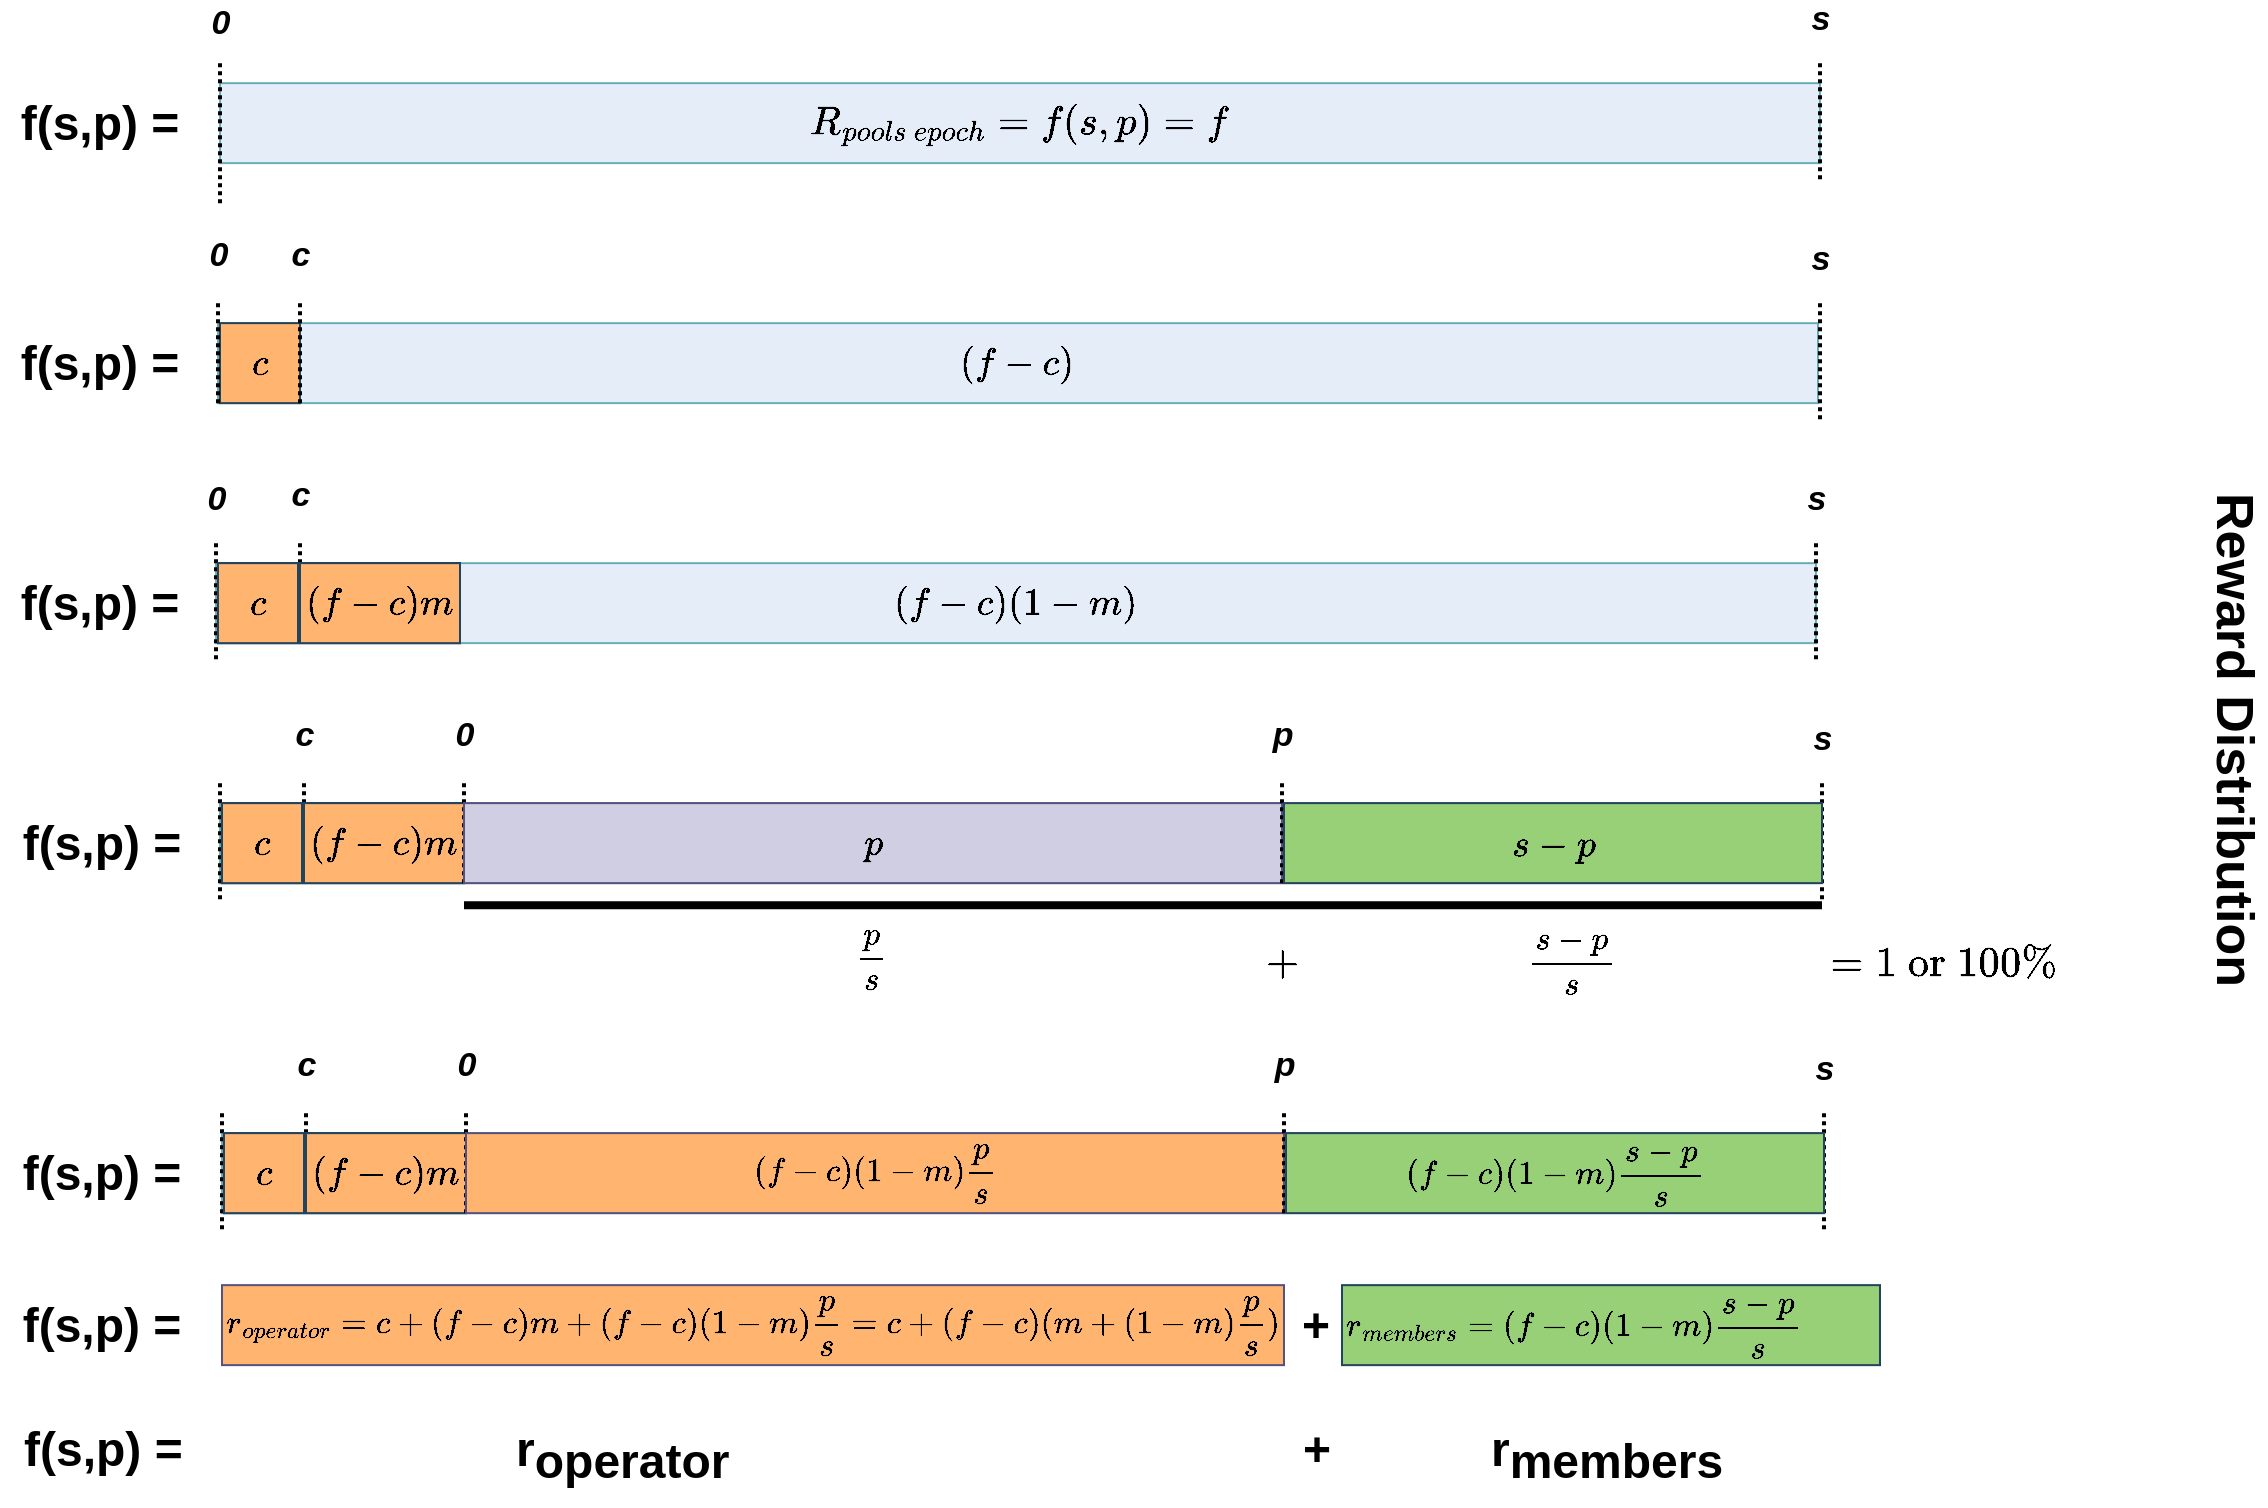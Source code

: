 <mxfile version="14.0.1" type="device"><diagram id="6a731a19-8d31-9384-78a2-239565b7b9f0" name="Page-1"><mxGraphModel dx="1224" dy="654" grid="1" gridSize="10" guides="1" tooltips="1" connect="1" arrows="1" fold="1" page="1" pageScale="1" pageWidth="1169" pageHeight="827" background="#ffffff" math="1" shadow="0"><root><mxCell id="0"/><mxCell id="1" parent="0"/><mxCell id="kcZ7wKaZ6KkHxs8Y5zYl-1819" value="$$(f - c)$$" style="rounded=0;whiteSpace=wrap;html=1;strokeColor=#0e8088;fontSize=16;fontStyle=1;opacity=60;fillColor=#D4E1F5;" parent="1" vertex="1"><mxGeometry x="109" y="181.57" width="800" height="40" as="geometry"/></mxCell><mxCell id="kcZ7wKaZ6KkHxs8Y5zYl-1808" value="$$= 1 \text{ or 100%}$$" style="text;html=1;strokeColor=none;fillColor=none;align=center;verticalAlign=middle;whiteSpace=wrap;rounded=0;fontSize=18;fontStyle=1" parent="1" vertex="1"><mxGeometry x="912" y="491.57" width="120" height="20" as="geometry"/></mxCell><mxCell id="kcZ7wKaZ6KkHxs8Y5zYl-1809" value="$$R_{pools\ epoch} = f(s, p) = f$$" style="rounded=0;whiteSpace=wrap;html=1;strokeColor=#0e8088;fontSize=17;fontStyle=1;opacity=60;fillColor=#D4E1F5;" parent="1" vertex="1"><mxGeometry x="110" y="61.57" width="800" height="40" as="geometry"/></mxCell><mxCell id="kcZ7wKaZ6KkHxs8Y5zYl-1810" value="&lt;b style=&quot;font-size: 16px&quot;&gt;$$c$$&lt;/b&gt;" style="rounded=0;whiteSpace=wrap;html=1;strokeColor=#23445d;fillColor=#FFB570;" parent="1" vertex="1"><mxGeometry x="110" y="181.57" width="40" height="40" as="geometry"/></mxCell><mxCell id="kcZ7wKaZ6KkHxs8Y5zYl-1812" value="f(s,p) =" style="text;html=1;strokeColor=none;fillColor=none;align=center;verticalAlign=middle;whiteSpace=wrap;rounded=0;fontSize=24;opacity=30;fontStyle=1" parent="1" vertex="1"><mxGeometry y="71.57" width="100" height="20" as="geometry"/></mxCell><mxCell id="kcZ7wKaZ6KkHxs8Y5zYl-1813" value="Reward Distribution" style="text;strokeColor=none;fillColor=none;align=center;verticalAlign=middle;whiteSpace=wrap;rounded=0;fontSize=26;opacity=30;fontStyle=1;rotation=90;direction=east;" parent="1" vertex="1"><mxGeometry x="909" y="380.0" width="417" height="20" as="geometry"/></mxCell><mxCell id="kcZ7wKaZ6KkHxs8Y5zYl-1814" value="" style="endArrow=none;html=1;fontSize=17;strokeWidth=2;dashed=1;dashPattern=1 1;endFill=0;" parent="1" edge="1"><mxGeometry width="50" height="50" relative="1" as="geometry"><mxPoint x="910" y="51.57" as="sourcePoint"/><mxPoint x="910" y="111.57" as="targetPoint"/></mxGeometry></mxCell><mxCell id="kcZ7wKaZ6KkHxs8Y5zYl-1815" value="s" style="edgeLabel;html=1;align=center;verticalAlign=middle;resizable=0;points=[];fontSize=17;fontColor=#000000;labelBackgroundColor=none;fontStyle=3" parent="kcZ7wKaZ6KkHxs8Y5zYl-1814" vertex="1" connectable="0"><mxGeometry x="-0.629" y="-3" relative="1" as="geometry"><mxPoint x="3" y="-33" as="offset"/></mxGeometry></mxCell><mxCell id="kcZ7wKaZ6KkHxs8Y5zYl-1816" value="" style="endArrow=none;html=1;fontSize=17;strokeWidth=2;dashed=1;dashPattern=1 1;endFill=0;" parent="1" edge="1"><mxGeometry width="50" height="50" relative="1" as="geometry"><mxPoint x="110" y="51.57" as="sourcePoint"/><mxPoint x="110" y="121.57" as="targetPoint"/></mxGeometry></mxCell><mxCell id="kcZ7wKaZ6KkHxs8Y5zYl-1817" value="0" style="edgeLabel;html=1;align=center;verticalAlign=middle;resizable=0;points=[];fontSize=17;fontColor=#000000;labelBackgroundColor=none;fontStyle=3" parent="kcZ7wKaZ6KkHxs8Y5zYl-1816" vertex="1" connectable="0"><mxGeometry x="-0.629" y="-3" relative="1" as="geometry"><mxPoint x="3" y="-33" as="offset"/></mxGeometry></mxCell><mxCell id="kcZ7wKaZ6KkHxs8Y5zYl-1823" value="" style="endArrow=none;html=1;fontSize=17;strokeWidth=2;dashed=1;dashPattern=1 1;endFill=0;" parent="1" edge="1"><mxGeometry width="50" height="50" relative="1" as="geometry"><mxPoint x="109" y="171.57" as="sourcePoint"/><mxPoint x="109" y="221.57" as="targetPoint"/></mxGeometry></mxCell><mxCell id="kcZ7wKaZ6KkHxs8Y5zYl-1824" value="0" style="edgeLabel;html=1;align=center;verticalAlign=middle;resizable=0;points=[];fontSize=17;fontColor=#000000;labelBackgroundColor=none;fontStyle=3" parent="kcZ7wKaZ6KkHxs8Y5zYl-1823" vertex="1" connectable="0"><mxGeometry x="-0.629" y="-3" relative="1" as="geometry"><mxPoint x="3" y="-33" as="offset"/></mxGeometry></mxCell><mxCell id="kcZ7wKaZ6KkHxs8Y5zYl-1825" value="" style="endArrow=none;html=1;fontSize=17;strokeWidth=2;dashed=1;dashPattern=1 1;endFill=0;" parent="1" edge="1"><mxGeometry width="50" height="50" relative="1" as="geometry"><mxPoint x="150" y="171.57" as="sourcePoint"/><mxPoint x="150" y="221.57" as="targetPoint"/></mxGeometry></mxCell><mxCell id="kcZ7wKaZ6KkHxs8Y5zYl-1826" value="c" style="edgeLabel;html=1;align=center;verticalAlign=middle;resizable=0;points=[];fontSize=17;fontColor=#000000;labelBackgroundColor=none;fontStyle=3" parent="kcZ7wKaZ6KkHxs8Y5zYl-1825" vertex="1" connectable="0"><mxGeometry x="-0.629" y="-3" relative="1" as="geometry"><mxPoint x="3" y="-33" as="offset"/></mxGeometry></mxCell><mxCell id="kcZ7wKaZ6KkHxs8Y5zYl-1827" value="$$(f - c)(1-m)$$" style="rounded=0;whiteSpace=wrap;html=1;strokeColor=#0e8088;fontSize=16;fontStyle=1;opacity=60;fillColor=#D4E1F5;" parent="1" vertex="1"><mxGeometry x="108" y="301.57" width="800" height="40" as="geometry"/></mxCell><mxCell id="kcZ7wKaZ6KkHxs8Y5zYl-1828" value="&lt;font style=&quot;font-size: 16px&quot;&gt;&lt;b&gt;C&lt;/b&gt;&lt;/font&gt;" style="rounded=0;whiteSpace=wrap;html=1;strokeColor=#23445d;fillColor=#EA6B66;" parent="1" vertex="1"><mxGeometry x="109" y="301.57" width="40" height="40" as="geometry"/></mxCell><mxCell id="kcZ7wKaZ6KkHxs8Y5zYl-1831" value="" style="endArrow=none;html=1;fontSize=17;strokeWidth=2;dashed=1;dashPattern=1 1;endFill=0;" parent="1" edge="1"><mxGeometry width="50" height="50" relative="1" as="geometry"><mxPoint x="108" y="291.57" as="sourcePoint"/><mxPoint x="108" y="351.57" as="targetPoint"/></mxGeometry></mxCell><mxCell id="kcZ7wKaZ6KkHxs8Y5zYl-1832" value="0" style="edgeLabel;html=1;align=center;verticalAlign=middle;resizable=0;points=[];fontSize=17;fontColor=#000000;labelBackgroundColor=none;fontStyle=3" parent="kcZ7wKaZ6KkHxs8Y5zYl-1831" vertex="1" connectable="0"><mxGeometry x="-0.629" y="-3" relative="1" as="geometry"><mxPoint x="3" y="-33" as="offset"/></mxGeometry></mxCell><mxCell id="kcZ7wKaZ6KkHxs8Y5zYl-1833" value="" style="endArrow=none;html=1;fontSize=17;strokeWidth=2;dashed=1;dashPattern=1 1;endFill=0;" parent="1" edge="1"><mxGeometry width="50" height="50" relative="1" as="geometry"><mxPoint x="150" y="291.57" as="sourcePoint"/><mxPoint x="150" y="341.57" as="targetPoint"/></mxGeometry></mxCell><mxCell id="kcZ7wKaZ6KkHxs8Y5zYl-1834" value="c" style="edgeLabel;html=1;align=center;verticalAlign=middle;resizable=0;points=[];fontSize=17;fontColor=#000000;labelBackgroundColor=none;fontStyle=3" parent="kcZ7wKaZ6KkHxs8Y5zYl-1833" vertex="1" connectable="0"><mxGeometry x="-0.629" y="-3" relative="1" as="geometry"><mxPoint x="3" y="-33" as="offset"/></mxGeometry></mxCell><mxCell id="kcZ7wKaZ6KkHxs8Y5zYl-1835" value="&lt;font style=&quot;font-size: 16px&quot;&gt;&lt;b&gt;(f-c)*m&lt;/b&gt;&lt;/font&gt;" style="rounded=0;whiteSpace=wrap;html=1;strokeColor=#23445d;fillColor=#EA6B66;" parent="1" vertex="1"><mxGeometry x="150" y="301.57" width="80" height="40" as="geometry"/></mxCell><mxCell id="kcZ7wKaZ6KkHxs8Y5zYl-1838" value="&lt;font style=&quot;font-size: 16px&quot;&gt;&lt;b&gt;$$(f-c)m$$&lt;/b&gt;&lt;/font&gt;" style="rounded=0;whiteSpace=wrap;html=1;strokeColor=#23445d;fillColor=#FFB570;" parent="1" vertex="1"><mxGeometry x="150" y="301.57" width="80" height="40" as="geometry"/></mxCell><mxCell id="kcZ7wKaZ6KkHxs8Y5zYl-1839" value="&lt;b style=&quot;font-size: 16px&quot;&gt;$$c$$&lt;/b&gt;" style="rounded=0;whiteSpace=wrap;html=1;strokeColor=#23445d;fillColor=#FFB570;" parent="1" vertex="1"><mxGeometry x="109" y="301.57" width="40" height="40" as="geometry"/></mxCell><mxCell id="kcZ7wKaZ6KkHxs8Y5zYl-1854" value="" style="endArrow=none;html=1;fontSize=17;strokeWidth=2;dashed=1;dashPattern=1 1;endFill=0;" parent="1" edge="1"><mxGeometry width="50" height="50" relative="1" as="geometry"><mxPoint x="910.0" y="171.57" as="sourcePoint"/><mxPoint x="910.0" y="231.57" as="targetPoint"/></mxGeometry></mxCell><mxCell id="kcZ7wKaZ6KkHxs8Y5zYl-1855" value="s" style="edgeLabel;html=1;align=center;verticalAlign=middle;resizable=0;points=[];fontSize=17;fontColor=#000000;labelBackgroundColor=none;fontStyle=3" parent="kcZ7wKaZ6KkHxs8Y5zYl-1854" vertex="1" connectable="0"><mxGeometry x="-0.629" y="-3" relative="1" as="geometry"><mxPoint x="3" y="-33" as="offset"/></mxGeometry></mxCell><mxCell id="kcZ7wKaZ6KkHxs8Y5zYl-1856" value="" style="endArrow=none;html=1;fontSize=17;strokeWidth=2;dashed=1;dashPattern=1 1;endFill=0;" parent="1" edge="1"><mxGeometry width="50" height="50" relative="1" as="geometry"><mxPoint x="908.0" y="291.57" as="sourcePoint"/><mxPoint x="908.0" y="351.57" as="targetPoint"/></mxGeometry></mxCell><mxCell id="kcZ7wKaZ6KkHxs8Y5zYl-1857" value="s" style="edgeLabel;html=1;align=center;verticalAlign=middle;resizable=0;points=[];fontSize=17;fontColor=#000000;labelBackgroundColor=none;fontStyle=3" parent="kcZ7wKaZ6KkHxs8Y5zYl-1856" vertex="1" connectable="0"><mxGeometry x="-0.629" y="-3" relative="1" as="geometry"><mxPoint x="3" y="-33" as="offset"/></mxGeometry></mxCell><mxCell id="kcZ7wKaZ6KkHxs8Y5zYl-1860" value="" style="rounded=0;whiteSpace=wrap;html=1;strokeColor=#0e8088;fontSize=17;fontStyle=1;opacity=60;fillColor=#D4E1F5;" parent="1" vertex="1"><mxGeometry x="110" y="421.57" width="800" height="40" as="geometry"/></mxCell><mxCell id="kcZ7wKaZ6KkHxs8Y5zYl-1861" value="&lt;font style=&quot;font-size: 16px&quot;&gt;&lt;b&gt;C&lt;/b&gt;&lt;/font&gt;" style="rounded=0;whiteSpace=wrap;html=1;strokeColor=#23445d;fillColor=#EA6B66;" parent="1" vertex="1"><mxGeometry x="111" y="421.57" width="40" height="40" as="geometry"/></mxCell><mxCell id="kcZ7wKaZ6KkHxs8Y5zYl-1862" value="" style="endArrow=none;html=1;fontSize=17;strokeWidth=2;dashed=1;dashPattern=1 1;endFill=0;" parent="1" edge="1"><mxGeometry width="50" height="50" relative="1" as="geometry"><mxPoint x="110" y="411.57" as="sourcePoint"/><mxPoint x="110" y="471.57" as="targetPoint"/></mxGeometry></mxCell><mxCell id="kcZ7wKaZ6KkHxs8Y5zYl-1864" value="" style="endArrow=none;html=1;fontSize=17;strokeWidth=2;dashed=1;dashPattern=1 1;endFill=0;" parent="1" edge="1"><mxGeometry width="50" height="50" relative="1" as="geometry"><mxPoint x="152" y="411.57" as="sourcePoint"/><mxPoint x="152" y="461.57" as="targetPoint"/></mxGeometry></mxCell><mxCell id="kcZ7wKaZ6KkHxs8Y5zYl-1865" value="c" style="edgeLabel;html=1;align=center;verticalAlign=middle;resizable=0;points=[];fontSize=17;fontColor=#000000;labelBackgroundColor=none;fontStyle=3" parent="kcZ7wKaZ6KkHxs8Y5zYl-1864" vertex="1" connectable="0"><mxGeometry x="-0.629" y="-3" relative="1" as="geometry"><mxPoint x="3" y="-33" as="offset"/></mxGeometry></mxCell><mxCell id="kcZ7wKaZ6KkHxs8Y5zYl-1866" value="&lt;font style=&quot;font-size: 16px&quot;&gt;&lt;b&gt;(f-c)*m&lt;/b&gt;&lt;/font&gt;" style="rounded=0;whiteSpace=wrap;html=1;strokeColor=#23445d;fillColor=#EA6B66;" parent="1" vertex="1"><mxGeometry x="152" y="421.57" width="80" height="40" as="geometry"/></mxCell><mxCell id="kcZ7wKaZ6KkHxs8Y5zYl-1867" value="&lt;b style=&quot;font-size: 16px&quot;&gt;$$(f-c)m$$&lt;/b&gt;" style="rounded=0;whiteSpace=wrap;html=1;strokeColor=#23445d;fillColor=#FFB570;" parent="1" vertex="1"><mxGeometry x="152" y="421.57" width="80" height="40" as="geometry"/></mxCell><mxCell id="kcZ7wKaZ6KkHxs8Y5zYl-1868" value="&lt;font style=&quot;font-size: 16px&quot;&gt;&lt;b&gt;$$c$$&lt;/b&gt;&lt;/font&gt;" style="rounded=0;whiteSpace=wrap;html=1;strokeColor=#23445d;fillColor=#FFB570;" parent="1" vertex="1"><mxGeometry x="111" y="421.57" width="40" height="40" as="geometry"/></mxCell><mxCell id="kcZ7wKaZ6KkHxs8Y5zYl-1869" value="" style="endArrow=none;html=1;fontSize=17;strokeWidth=2;dashed=1;dashPattern=1 1;endFill=0;" parent="1" edge="1"><mxGeometry width="50" height="50" relative="1" as="geometry"><mxPoint x="232" y="411.57" as="sourcePoint"/><mxPoint x="232" y="461.57" as="targetPoint"/></mxGeometry></mxCell><mxCell id="kcZ7wKaZ6KkHxs8Y5zYl-1870" value="0" style="edgeLabel;html=1;align=center;verticalAlign=middle;resizable=0;points=[];fontSize=17;fontColor=#000000;labelBackgroundColor=none;fontStyle=3" parent="kcZ7wKaZ6KkHxs8Y5zYl-1869" vertex="1" connectable="0"><mxGeometry x="-0.629" y="-3" relative="1" as="geometry"><mxPoint x="3" y="-33" as="offset"/></mxGeometry></mxCell><mxCell id="kcZ7wKaZ6KkHxs8Y5zYl-1871" value="" style="endArrow=none;html=1;fontSize=17;strokeWidth=2;dashed=1;dashPattern=1 1;endFill=0;" parent="1" edge="1"><mxGeometry width="50" height="50" relative="1" as="geometry"><mxPoint x="911" y="411.57" as="sourcePoint"/><mxPoint x="911" y="471.57" as="targetPoint"/></mxGeometry></mxCell><mxCell id="kcZ7wKaZ6KkHxs8Y5zYl-1872" value="s" style="edgeLabel;html=1;align=center;verticalAlign=middle;resizable=0;points=[];fontSize=17;fontColor=#000000;labelBackgroundColor=none;fontStyle=3" parent="kcZ7wKaZ6KkHxs8Y5zYl-1871" vertex="1" connectable="0"><mxGeometry x="-0.629" y="-3" relative="1" as="geometry"><mxPoint x="3" y="-33" as="offset"/></mxGeometry></mxCell><mxCell id="kcZ7wKaZ6KkHxs8Y5zYl-1873" value="$$p$$" style="rounded=0;whiteSpace=wrap;html=1;strokeColor=#56517e;fillColor=#d0cee2;fontSize=16;fontStyle=1" parent="1" vertex="1"><mxGeometry x="232" y="421.57" width="409" height="40" as="geometry"/></mxCell><mxCell id="kcZ7wKaZ6KkHxs8Y5zYl-1874" value="" style="endArrow=none;html=1;fontSize=17;strokeWidth=2;dashed=1;dashPattern=1 1;endFill=0;" parent="1" edge="1"><mxGeometry width="50" height="50" relative="1" as="geometry"><mxPoint x="641" y="411.57" as="sourcePoint"/><mxPoint x="641" y="461.57" as="targetPoint"/></mxGeometry></mxCell><mxCell id="kcZ7wKaZ6KkHxs8Y5zYl-1875" value="p" style="edgeLabel;html=1;align=center;verticalAlign=middle;resizable=0;points=[];fontSize=17;fontColor=#000000;labelBackgroundColor=none;fontStyle=3" parent="kcZ7wKaZ6KkHxs8Y5zYl-1874" vertex="1" connectable="0"><mxGeometry x="-0.629" y="-3" relative="1" as="geometry"><mxPoint x="3" y="-33" as="offset"/></mxGeometry></mxCell><mxCell id="kcZ7wKaZ6KkHxs8Y5zYl-1876" value="$$s - p$$" style="rounded=0;whiteSpace=wrap;html=1;strokeColor=#23445d;fillColor=#97D077;fontSize=16;fontStyle=1" parent="1" vertex="1"><mxGeometry x="642" y="421.57" width="269" height="40" as="geometry"/></mxCell><mxCell id="kcZ7wKaZ6KkHxs8Y5zYl-1881" value="" style="rounded=0;whiteSpace=wrap;html=1;strokeColor=#0e8088;fontSize=17;fontStyle=1;opacity=60;fillColor=#D4E1F5;" parent="1" vertex="1"><mxGeometry x="111" y="586.57" width="800" height="40" as="geometry"/></mxCell><mxCell id="kcZ7wKaZ6KkHxs8Y5zYl-1882" value="&lt;font style=&quot;font-size: 16px&quot;&gt;&lt;b&gt;C&lt;/b&gt;&lt;/font&gt;" style="rounded=0;whiteSpace=wrap;html=1;strokeColor=#23445d;fillColor=#EA6B66;" parent="1" vertex="1"><mxGeometry x="112" y="586.57" width="40" height="40" as="geometry"/></mxCell><mxCell id="kcZ7wKaZ6KkHxs8Y5zYl-1883" value="" style="endArrow=none;html=1;fontSize=17;strokeWidth=2;dashed=1;dashPattern=1 1;endFill=0;" parent="1" edge="1"><mxGeometry width="50" height="50" relative="1" as="geometry"><mxPoint x="111" y="576.57" as="sourcePoint"/><mxPoint x="111" y="636.57" as="targetPoint"/></mxGeometry></mxCell><mxCell id="kcZ7wKaZ6KkHxs8Y5zYl-1885" value="" style="endArrow=none;html=1;fontSize=17;strokeWidth=2;dashed=1;dashPattern=1 1;endFill=0;" parent="1" edge="1"><mxGeometry width="50" height="50" relative="1" as="geometry"><mxPoint x="153" y="576.57" as="sourcePoint"/><mxPoint x="153" y="626.57" as="targetPoint"/></mxGeometry></mxCell><mxCell id="kcZ7wKaZ6KkHxs8Y5zYl-1886" value="c" style="edgeLabel;html=1;align=center;verticalAlign=middle;resizable=0;points=[];fontSize=17;fontColor=#000000;labelBackgroundColor=none;fontStyle=3" parent="kcZ7wKaZ6KkHxs8Y5zYl-1885" vertex="1" connectable="0"><mxGeometry x="-0.629" y="-3" relative="1" as="geometry"><mxPoint x="3" y="-33" as="offset"/></mxGeometry></mxCell><mxCell id="kcZ7wKaZ6KkHxs8Y5zYl-1887" value="&lt;font style=&quot;font-size: 16px&quot;&gt;&lt;b&gt;(f-c)*m&lt;/b&gt;&lt;/font&gt;" style="rounded=0;whiteSpace=wrap;html=1;strokeColor=#23445d;fillColor=#EA6B66;" parent="1" vertex="1"><mxGeometry x="153" y="586.57" width="80" height="40" as="geometry"/></mxCell><mxCell id="kcZ7wKaZ6KkHxs8Y5zYl-1888" value="&lt;b style=&quot;font-size: 16px&quot;&gt;$$(f-c)m$$&lt;/b&gt;" style="rounded=0;whiteSpace=wrap;html=1;strokeColor=#23445d;fillColor=#FFB570;" parent="1" vertex="1"><mxGeometry x="153" y="586.57" width="80" height="40" as="geometry"/></mxCell><mxCell id="kcZ7wKaZ6KkHxs8Y5zYl-1889" value="&lt;b style=&quot;font-size: 16px&quot;&gt;$$c$$&lt;/b&gt;" style="rounded=0;whiteSpace=wrap;html=1;strokeColor=#23445d;fillColor=#FFB570;" parent="1" vertex="1"><mxGeometry x="112" y="586.57" width="40" height="40" as="geometry"/></mxCell><mxCell id="kcZ7wKaZ6KkHxs8Y5zYl-1890" value="" style="endArrow=none;html=1;fontSize=17;strokeWidth=2;dashed=1;dashPattern=1 1;endFill=0;" parent="1" edge="1"><mxGeometry width="50" height="50" relative="1" as="geometry"><mxPoint x="233" y="576.57" as="sourcePoint"/><mxPoint x="233" y="626.57" as="targetPoint"/></mxGeometry></mxCell><mxCell id="kcZ7wKaZ6KkHxs8Y5zYl-1891" value="0" style="edgeLabel;html=1;align=center;verticalAlign=middle;resizable=0;points=[];fontSize=17;fontColor=#000000;labelBackgroundColor=none;fontStyle=3" parent="kcZ7wKaZ6KkHxs8Y5zYl-1890" vertex="1" connectable="0"><mxGeometry x="-0.629" y="-3" relative="1" as="geometry"><mxPoint x="3" y="-33" as="offset"/></mxGeometry></mxCell><mxCell id="kcZ7wKaZ6KkHxs8Y5zYl-1892" value="" style="endArrow=none;html=1;fontSize=17;strokeWidth=2;dashed=1;dashPattern=1 1;endFill=0;" parent="1" edge="1"><mxGeometry width="50" height="50" relative="1" as="geometry"><mxPoint x="912" y="576.57" as="sourcePoint"/><mxPoint x="912" y="636.57" as="targetPoint"/></mxGeometry></mxCell><mxCell id="kcZ7wKaZ6KkHxs8Y5zYl-1893" value="s" style="edgeLabel;html=1;align=center;verticalAlign=middle;resizable=0;points=[];fontSize=17;fontColor=#000000;labelBackgroundColor=none;fontStyle=3" parent="kcZ7wKaZ6KkHxs8Y5zYl-1892" vertex="1" connectable="0"><mxGeometry x="-0.629" y="-3" relative="1" as="geometry"><mxPoint x="3" y="-33" as="offset"/></mxGeometry></mxCell><mxCell id="kcZ7wKaZ6KkHxs8Y5zYl-1894" value="$$(f - c)(1 - m)\frac{p}{s}$$" style="rounded=0;whiteSpace=wrap;html=1;strokeColor=#56517e;fontSize=16;fontStyle=1;fontFamily=Times New Roman;fillColor=#FFB570;" parent="1" vertex="1"><mxGeometry x="233" y="586.57" width="409" height="40" as="geometry"/></mxCell><mxCell id="kcZ7wKaZ6KkHxs8Y5zYl-1895" value="" style="endArrow=none;html=1;fontSize=17;strokeWidth=2;dashed=1;dashPattern=1 1;endFill=0;" parent="1" edge="1"><mxGeometry width="50" height="50" relative="1" as="geometry"><mxPoint x="642" y="576.57" as="sourcePoint"/><mxPoint x="642" y="626.57" as="targetPoint"/></mxGeometry></mxCell><mxCell id="kcZ7wKaZ6KkHxs8Y5zYl-1896" value="p" style="edgeLabel;html=1;align=center;verticalAlign=middle;resizable=0;points=[];fontSize=17;fontColor=#000000;labelBackgroundColor=none;fontStyle=3" parent="kcZ7wKaZ6KkHxs8Y5zYl-1895" vertex="1" connectable="0"><mxGeometry x="-0.629" y="-3" relative="1" as="geometry"><mxPoint x="3" y="-33" as="offset"/></mxGeometry></mxCell><mxCell id="kcZ7wKaZ6KkHxs8Y5zYl-1897" value="&lt;span style=&quot;color: rgb(0 , 0 , 0) ; font-family: &amp;#34;times new roman&amp;#34; ; font-size: 16px ; font-style: normal ; font-weight: 700 ; letter-spacing: normal ; text-align: center ; text-indent: 0px ; text-transform: none ; word-spacing: 0px ; background-color: rgb(248 , 249 , 250) ; display: inline ; float: none&quot;&gt;$$(f - c)(1 - m)\frac{s-p}{s}$$&lt;/span&gt;" style="rounded=0;whiteSpace=wrap;html=1;strokeColor=#23445d;fillColor=#97D077;fontSize=16;fontStyle=1" parent="1" vertex="1"><mxGeometry x="643" y="586.57" width="269" height="40" as="geometry"/></mxCell><mxCell id="kcZ7wKaZ6KkHxs8Y5zYl-1899" value="" style="endArrow=none;html=1;strokeWidth=4;fontSize=12;entryX=1;entryY=1;entryDx=0;entryDy=0;" parent="1" edge="1"><mxGeometry width="50" height="50" relative="1" as="geometry"><mxPoint x="911" y="472.57" as="sourcePoint"/><mxPoint x="232" y="472.57" as="targetPoint"/></mxGeometry></mxCell><mxCell id="kcZ7wKaZ6KkHxs8Y5zYl-1900" value="&lt;span style=&quot;color: rgb(0 , 0 , 0) ; font-family: &amp;#34;times new roman&amp;#34; ; font-size: 16px ; font-style: normal ; font-weight: 700 ; letter-spacing: normal ; text-align: center ; text-indent: 0px ; text-transform: none ; word-spacing: 0px ; background-color: rgb(248 , 249 , 250) ; display: inline ; float: none&quot;&gt;$$\frac{p}{s}$$&lt;/span&gt;" style="text;whiteSpace=wrap;html=1;fontSize=16;fontFamily=Times New Roman;fontColor=#000000;" parent="1" vertex="1"><mxGeometry x="426" y="461.57" width="30" height="60" as="geometry"/></mxCell><mxCell id="kcZ7wKaZ6KkHxs8Y5zYl-1901" value="&lt;span style=&quot;color: rgb(0 , 0 , 0) ; font-family: &amp;#34;times new roman&amp;#34; ; font-size: 16px ; font-style: normal ; font-weight: 700 ; letter-spacing: normal ; text-align: center ; text-indent: 0px ; text-transform: none ; word-spacing: 0px ; background-color: rgb(248 , 249 , 250) ; display: inline ; float: none&quot;&gt;$$\frac{s-p}{s}$$&lt;/span&gt;" style="text;whiteSpace=wrap;html=1;fontSize=16;fontFamily=Times New Roman;fontColor=#000000;" parent="1" vertex="1"><mxGeometry x="761.5" y="461.57" width="30" height="60" as="geometry"/></mxCell><mxCell id="kcZ7wKaZ6KkHxs8Y5zYl-1902" value="$$+$$" style="text;html=1;strokeColor=none;fillColor=none;align=center;verticalAlign=middle;whiteSpace=wrap;rounded=0;fontSize=18;fontStyle=1" parent="1" vertex="1"><mxGeometry x="581" y="491.57" width="120" height="20" as="geometry"/></mxCell><mxCell id="kcZ7wKaZ6KkHxs8Y5zYl-1918" value="$$r_{operator}=c +(f - c)m+(f-c)(1 - m)\frac{p}{s}=c +(f - c)(m+(1 - m)\frac{p}{s})$$" style="rounded=0;whiteSpace=wrap;html=1;strokeColor=#56517e;fontSize=16;fontStyle=1;fontFamily=Times New Roman;fillColor=#FFB570;align=left;" parent="1" vertex="1"><mxGeometry x="111" y="662.57" width="531" height="40" as="geometry"/></mxCell><mxCell id="kcZ7wKaZ6KkHxs8Y5zYl-1933" value="&lt;span style=&quot;color: rgb(0 , 0 , 0) ; font-family: &amp;#34;times new roman&amp;#34; ; font-size: 16px ; font-style: normal ; font-weight: 700 ; letter-spacing: normal ; text-indent: 0px ; text-transform: none ; word-spacing: 0px ; background-color: rgb(248 , 249 , 250) ; display: inline ; float: none&quot;&gt;$$r_{members}=(f - c)(1 - m)\frac{s-p}{s}$$&lt;/span&gt;" style="rounded=0;whiteSpace=wrap;html=1;strokeColor=#23445d;fillColor=#97D077;fontSize=16;fontStyle=1;align=left;" parent="1" vertex="1"><mxGeometry x="671" y="662.57" width="269" height="40" as="geometry"/></mxCell><mxCell id="kcZ7wKaZ6KkHxs8Y5zYl-1935" value="f(s,p) =&amp;nbsp; &amp;nbsp; &amp;nbsp; &amp;nbsp; &amp;nbsp; &amp;nbsp; &amp;nbsp; &amp;nbsp; &amp;nbsp; &amp;nbsp; &amp;nbsp; &amp;nbsp; &amp;nbsp;r&lt;sub style=&quot;font-size: 24px&quot;&gt;operator&lt;/sub&gt;&amp;nbsp; &amp;nbsp; &amp;nbsp; &amp;nbsp; &amp;nbsp; &amp;nbsp; &amp;nbsp; &amp;nbsp; &amp;nbsp; &amp;nbsp; &amp;nbsp; &amp;nbsp; &amp;nbsp; &amp;nbsp; &amp;nbsp; &amp;nbsp; &amp;nbsp; &amp;nbsp; &amp;nbsp; &amp;nbsp; &amp;nbsp; &amp;nbsp;+&amp;nbsp; &amp;nbsp; &amp;nbsp; &amp;nbsp; &amp;nbsp; &amp;nbsp; r&lt;sub style=&quot;font-size: 24px&quot;&gt;members&lt;/sub&gt;" style="text;html=1;strokeColor=none;fillColor=none;align=left;verticalAlign=middle;whiteSpace=wrap;rounded=0;fontSize=24;opacity=30;fontStyle=1" parent="1" vertex="1"><mxGeometry x="10" y="722.57" width="960" height="50" as="geometry"/></mxCell><mxCell id="kcZ7wKaZ6KkHxs8Y5zYl-1936" value="f(s,p) =" style="text;html=1;strokeColor=none;fillColor=none;align=center;verticalAlign=middle;whiteSpace=wrap;rounded=0;fontSize=24;opacity=30;fontStyle=1" parent="1" vertex="1"><mxGeometry y="191.57" width="100" height="20" as="geometry"/></mxCell><mxCell id="kcZ7wKaZ6KkHxs8Y5zYl-1937" value="f(s,p) =" style="text;html=1;strokeColor=none;fillColor=none;align=center;verticalAlign=middle;whiteSpace=wrap;rounded=0;fontSize=24;opacity=30;fontStyle=1" parent="1" vertex="1"><mxGeometry y="311.57" width="100" height="20" as="geometry"/></mxCell><mxCell id="kcZ7wKaZ6KkHxs8Y5zYl-1939" value="f(s,p) =" style="text;html=1;strokeColor=none;fillColor=none;align=center;verticalAlign=middle;whiteSpace=wrap;rounded=0;fontSize=24;opacity=30;fontStyle=1" parent="1" vertex="1"><mxGeometry x="1" y="431.57" width="100" height="20" as="geometry"/></mxCell><mxCell id="kcZ7wKaZ6KkHxs8Y5zYl-1940" value="f(s,p) =" style="text;html=1;strokeColor=none;fillColor=none;align=center;verticalAlign=middle;whiteSpace=wrap;rounded=0;fontSize=24;opacity=30;fontStyle=1" parent="1" vertex="1"><mxGeometry x="1" y="596.57" width="100" height="20" as="geometry"/></mxCell><mxCell id="kcZ7wKaZ6KkHxs8Y5zYl-1941" value="f(s,p) =" style="text;html=1;strokeColor=none;fillColor=none;align=center;verticalAlign=middle;whiteSpace=wrap;rounded=0;fontSize=24;opacity=30;fontStyle=1" parent="1" vertex="1"><mxGeometry x="1" y="672.57" width="100" height="20" as="geometry"/></mxCell><mxCell id="kcZ7wKaZ6KkHxs8Y5zYl-1942" value="+" style="text;html=1;strokeColor=none;fillColor=none;align=center;verticalAlign=middle;whiteSpace=wrap;rounded=0;fontSize=24;opacity=30;fontStyle=1" parent="1" vertex="1"><mxGeometry x="638" y="672.57" width="40" height="20" as="geometry"/></mxCell></root></mxGraphModel></diagram></mxfile>